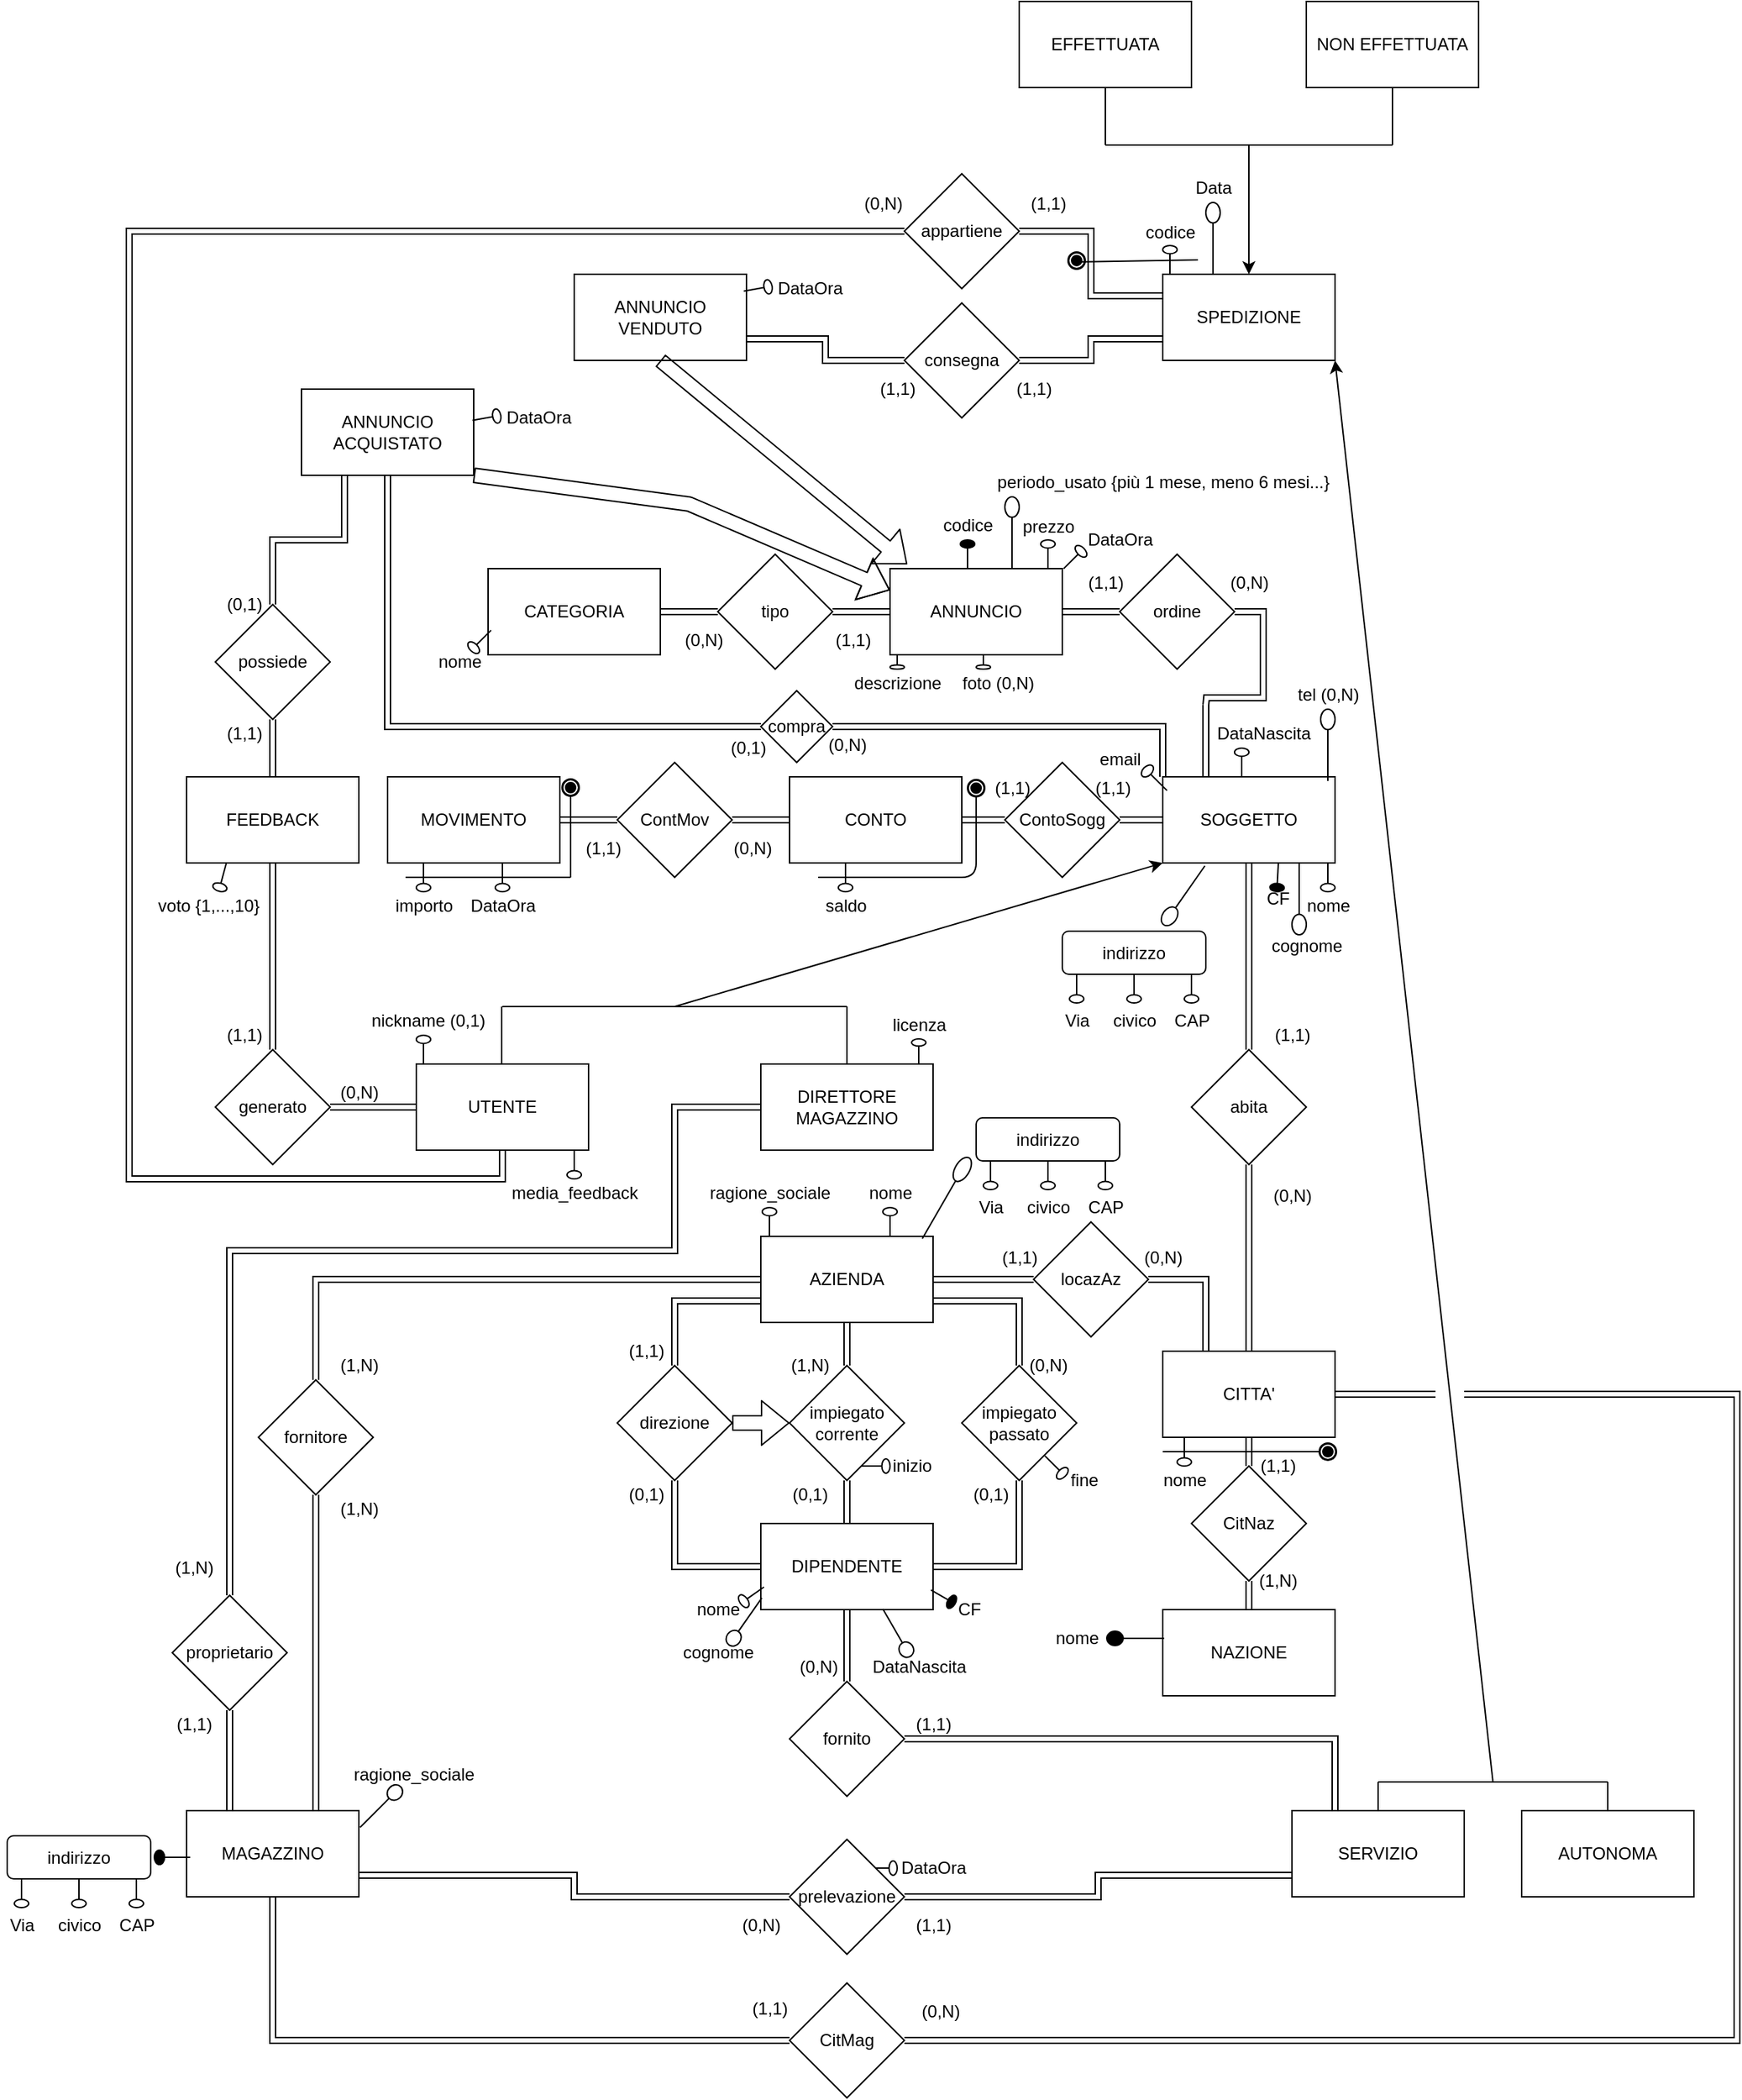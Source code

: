 <mxfile version="13.2.4" type="device"><diagram id="Wv8wHGKmc0EsWhxSoBeo" name="Page-1"><mxGraphModel dx="1973" dy="1736" grid="1" gridSize="10" guides="1" tooltips="1" connect="1" arrows="1" fold="1" page="1" pageScale="1" pageWidth="827" pageHeight="1169" math="0" shadow="0"><root><mxCell id="0"/><mxCell id="1" parent="0"/><mxCell id="1wREKBqJ1wzWJQBuaySk-95" style="edgeStyle=orthogonalEdgeStyle;shape=link;rounded=0;orthogonalLoop=1;jettySize=auto;html=1;exitX=0.5;exitY=1;exitDx=0;exitDy=0;entryX=0.5;entryY=0;entryDx=0;entryDy=0;" parent="1" source="1wREKBqJ1wzWJQBuaySk-1" target="1wREKBqJ1wzWJQBuaySk-94" edge="1"><mxGeometry relative="1" as="geometry"/></mxCell><mxCell id="R1deTI9hhWP0F2ZESLUd-2" style="edgeStyle=orthogonalEdgeStyle;shape=link;rounded=0;orthogonalLoop=1;jettySize=auto;html=1;exitX=0.25;exitY=0;exitDx=0;exitDy=0;" edge="1" parent="1" source="1wREKBqJ1wzWJQBuaySk-1"><mxGeometry relative="1" as="geometry"><mxPoint x="710" y="190" as="targetPoint"/></mxGeometry></mxCell><mxCell id="R1deTI9hhWP0F2ZESLUd-4" style="edgeStyle=orthogonalEdgeStyle;shape=link;rounded=0;orthogonalLoop=1;jettySize=auto;html=1;exitX=0;exitY=0;exitDx=0;exitDy=0;entryX=1;entryY=0.5;entryDx=0;entryDy=0;" edge="1" parent="1" source="1wREKBqJ1wzWJQBuaySk-1" target="R1deTI9hhWP0F2ZESLUd-3"><mxGeometry relative="1" as="geometry"/></mxCell><mxCell id="1wREKBqJ1wzWJQBuaySk-1" value="SOGGETTO" style="rounded=0;whiteSpace=wrap;html=1;" parent="1" vertex="1"><mxGeometry x="680" y="240" width="120" height="60" as="geometry"/></mxCell><mxCell id="1wREKBqJ1wzWJQBuaySk-134" style="edgeStyle=orthogonalEdgeStyle;shape=link;rounded=0;orthogonalLoop=1;jettySize=auto;html=1;exitX=0.5;exitY=1;exitDx=0;exitDy=0;entryX=0;entryY=0.5;entryDx=0;entryDy=0;" parent="1" source="1wREKBqJ1wzWJQBuaySk-2" target="1wREKBqJ1wzWJQBuaySk-127" edge="1"><mxGeometry relative="1" as="geometry"><Array as="points"><mxPoint x="220" y="520"/><mxPoint x="-40" y="520"/><mxPoint x="-40" y="-140"/></Array></mxGeometry></mxCell><mxCell id="1wREKBqJ1wzWJQBuaySk-2" value="UTENTE" style="rounded=0;whiteSpace=wrap;html=1;" parent="1" vertex="1"><mxGeometry x="160" y="440" width="120" height="60" as="geometry"/></mxCell><mxCell id="1wREKBqJ1wzWJQBuaySk-61" style="edgeStyle=orthogonalEdgeStyle;shape=link;rounded=0;orthogonalLoop=1;jettySize=auto;html=1;exitX=0;exitY=0.5;exitDx=0;exitDy=0;" parent="1" source="1wREKBqJ1wzWJQBuaySk-3" target="1wREKBqJ1wzWJQBuaySk-44" edge="1"><mxGeometry relative="1" as="geometry"><Array as="points"><mxPoint x="340" y="470"/><mxPoint x="340" y="570"/><mxPoint x="30" y="570"/></Array></mxGeometry></mxCell><mxCell id="1wREKBqJ1wzWJQBuaySk-3" value="DIRETTORE MAGAZZINO" style="rounded=0;whiteSpace=wrap;html=1;" parent="1" vertex="1"><mxGeometry x="400" y="440" width="120" height="60" as="geometry"/></mxCell><mxCell id="1wREKBqJ1wzWJQBuaySk-4" value="" style="endArrow=classic;html=1;entryX=0;entryY=1;entryDx=0;entryDy=0;" parent="1" target="1wREKBqJ1wzWJQBuaySk-1" edge="1"><mxGeometry width="50" height="50" relative="1" as="geometry"><mxPoint x="340" y="400" as="sourcePoint"/><mxPoint x="520" y="370" as="targetPoint"/></mxGeometry></mxCell><mxCell id="1wREKBqJ1wzWJQBuaySk-5" value="" style="endArrow=none;html=1;" parent="1" edge="1"><mxGeometry width="50" height="50" relative="1" as="geometry"><mxPoint x="220" y="400" as="sourcePoint"/><mxPoint x="460" y="400" as="targetPoint"/></mxGeometry></mxCell><mxCell id="1wREKBqJ1wzWJQBuaySk-6" value="" style="endArrow=none;html=1;exitX=0.5;exitY=0;exitDx=0;exitDy=0;" parent="1" source="1wREKBqJ1wzWJQBuaySk-3" edge="1"><mxGeometry width="50" height="50" relative="1" as="geometry"><mxPoint x="470" y="420" as="sourcePoint"/><mxPoint x="460" y="400" as="targetPoint"/></mxGeometry></mxCell><mxCell id="1wREKBqJ1wzWJQBuaySk-7" value="" style="endArrow=none;html=1;exitX=0.5;exitY=0;exitDx=0;exitDy=0;" parent="1" edge="1"><mxGeometry width="50" height="50" relative="1" as="geometry"><mxPoint x="219.5" y="440" as="sourcePoint"/><mxPoint x="219.5" y="400" as="targetPoint"/></mxGeometry></mxCell><mxCell id="1wREKBqJ1wzWJQBuaySk-68" style="edgeStyle=orthogonalEdgeStyle;shape=link;rounded=0;orthogonalLoop=1;jettySize=auto;html=1;exitX=0;exitY=0.5;exitDx=0;exitDy=0;entryX=1;entryY=0.5;entryDx=0;entryDy=0;" parent="1" source="1wREKBqJ1wzWJQBuaySk-16" target="1wREKBqJ1wzWJQBuaySk-18" edge="1"><mxGeometry relative="1" as="geometry"/></mxCell><mxCell id="1wREKBqJ1wzWJQBuaySk-155" style="edgeStyle=orthogonalEdgeStyle;shape=link;rounded=0;orthogonalLoop=1;jettySize=auto;html=1;exitX=1;exitY=0.5;exitDx=0;exitDy=0;" parent="1" source="1wREKBqJ1wzWJQBuaySk-16" edge="1"><mxGeometry relative="1" as="geometry"><mxPoint x="710" y="190" as="targetPoint"/></mxGeometry></mxCell><mxCell id="1wREKBqJ1wzWJQBuaySk-16" value="ordine" style="rhombus;whiteSpace=wrap;html=1;" parent="1" vertex="1"><mxGeometry x="650" y="85" width="80" height="80" as="geometry"/></mxCell><mxCell id="1wREKBqJ1wzWJQBuaySk-18" value="ANNUNCIO" style="rounded=0;whiteSpace=wrap;html=1;" parent="1" vertex="1"><mxGeometry x="490" y="95" width="120" height="60" as="geometry"/></mxCell><mxCell id="1wREKBqJ1wzWJQBuaySk-40" style="edgeStyle=orthogonalEdgeStyle;shape=link;rounded=0;orthogonalLoop=1;jettySize=auto;html=1;exitX=0.25;exitY=1;exitDx=0;exitDy=0;entryX=0.5;entryY=0;entryDx=0;entryDy=0;" parent="1" source="1wREKBqJ1wzWJQBuaySk-20" target="1wREKBqJ1wzWJQBuaySk-39" edge="1"><mxGeometry relative="1" as="geometry"/></mxCell><mxCell id="1wREKBqJ1wzWJQBuaySk-20" value="ANNUNCIO ACQUISTATO" style="rounded=0;whiteSpace=wrap;html=1;" parent="1" vertex="1"><mxGeometry x="80" y="-30" width="120" height="60" as="geometry"/></mxCell><mxCell id="1wREKBqJ1wzWJQBuaySk-125" style="edgeStyle=orthogonalEdgeStyle;shape=link;rounded=0;orthogonalLoop=1;jettySize=auto;html=1;exitX=1;exitY=0.75;exitDx=0;exitDy=0;entryX=0;entryY=0.5;entryDx=0;entryDy=0;" parent="1" source="1wREKBqJ1wzWJQBuaySk-26" target="1wREKBqJ1wzWJQBuaySk-79" edge="1"><mxGeometry relative="1" as="geometry"/></mxCell><mxCell id="1wREKBqJ1wzWJQBuaySk-26" value="ANNUNCIO VENDUTO" style="rounded=0;whiteSpace=wrap;html=1;" parent="1" vertex="1"><mxGeometry x="270" y="-110" width="120" height="60" as="geometry"/></mxCell><mxCell id="1wREKBqJ1wzWJQBuaySk-27" value="" style="shape=flexArrow;endArrow=classic;html=1;entryX=0.1;entryY=-0.05;entryDx=0;entryDy=0;exitX=0.5;exitY=1;exitDx=0;exitDy=0;entryPerimeter=0;" parent="1" source="1wREKBqJ1wzWJQBuaySk-26" target="1wREKBqJ1wzWJQBuaySk-18" edge="1"><mxGeometry width="50" height="50" relative="1" as="geometry"><mxPoint x="570" y="170" as="sourcePoint"/><mxPoint x="341" y="-10" as="targetPoint"/></mxGeometry></mxCell><mxCell id="1wREKBqJ1wzWJQBuaySk-34" style="edgeStyle=orthogonalEdgeStyle;shape=link;rounded=0;orthogonalLoop=1;jettySize=auto;html=1;exitX=1;exitY=0.5;exitDx=0;exitDy=0;entryX=0;entryY=0.5;entryDx=0;entryDy=0;" parent="1" source="1wREKBqJ1wzWJQBuaySk-31" target="1wREKBqJ1wzWJQBuaySk-2" edge="1"><mxGeometry relative="1" as="geometry"/></mxCell><mxCell id="1wREKBqJ1wzWJQBuaySk-31" value="generato" style="rhombus;whiteSpace=wrap;html=1;" parent="1" vertex="1"><mxGeometry x="20" y="430" width="80" height="80" as="geometry"/></mxCell><mxCell id="1wREKBqJ1wzWJQBuaySk-37" style="edgeStyle=orthogonalEdgeStyle;shape=link;rounded=0;orthogonalLoop=1;jettySize=auto;html=1;exitX=0.5;exitY=1;exitDx=0;exitDy=0;entryX=0.5;entryY=0;entryDx=0;entryDy=0;" parent="1" source="1wREKBqJ1wzWJQBuaySk-36" target="1wREKBqJ1wzWJQBuaySk-31" edge="1"><mxGeometry relative="1" as="geometry"/></mxCell><mxCell id="1wREKBqJ1wzWJQBuaySk-36" value="FEEDBACK" style="rounded=0;whiteSpace=wrap;html=1;" parent="1" vertex="1"><mxGeometry y="240" width="120" height="60" as="geometry"/></mxCell><mxCell id="1wREKBqJ1wzWJQBuaySk-41" style="edgeStyle=orthogonalEdgeStyle;shape=link;rounded=0;orthogonalLoop=1;jettySize=auto;html=1;exitX=0.5;exitY=1;exitDx=0;exitDy=0;entryX=0.5;entryY=0;entryDx=0;entryDy=0;" parent="1" source="1wREKBqJ1wzWJQBuaySk-39" target="1wREKBqJ1wzWJQBuaySk-36" edge="1"><mxGeometry relative="1" as="geometry"/></mxCell><mxCell id="1wREKBqJ1wzWJQBuaySk-39" value="possiede" style="rhombus;whiteSpace=wrap;html=1;" parent="1" vertex="1"><mxGeometry x="20" y="120" width="80" height="80" as="geometry"/></mxCell><mxCell id="1wREKBqJ1wzWJQBuaySk-64" style="edgeStyle=orthogonalEdgeStyle;shape=link;rounded=0;orthogonalLoop=1;jettySize=auto;html=1;exitX=0.5;exitY=1;exitDx=0;exitDy=0;entryX=0.25;entryY=0;entryDx=0;entryDy=0;" parent="1" source="1wREKBqJ1wzWJQBuaySk-44" target="1wREKBqJ1wzWJQBuaySk-58" edge="1"><mxGeometry relative="1" as="geometry"/></mxCell><mxCell id="1wREKBqJ1wzWJQBuaySk-44" value="proprietario" style="rhombus;whiteSpace=wrap;html=1;" parent="1" vertex="1"><mxGeometry x="-10" y="810" width="80" height="80" as="geometry"/></mxCell><mxCell id="1wREKBqJ1wzWJQBuaySk-100" style="edgeStyle=orthogonalEdgeStyle;shape=link;rounded=0;orthogonalLoop=1;jettySize=auto;html=1;exitX=1;exitY=0.5;exitDx=0;exitDy=0;entryX=0;entryY=0.5;entryDx=0;entryDy=0;" parent="1" source="1wREKBqJ1wzWJQBuaySk-45" target="1wREKBqJ1wzWJQBuaySk-98" edge="1"><mxGeometry relative="1" as="geometry"/></mxCell><mxCell id="1wREKBqJ1wzWJQBuaySk-45" value="AZIENDA" style="rounded=0;whiteSpace=wrap;html=1;" parent="1" vertex="1"><mxGeometry x="400" y="560" width="120" height="60" as="geometry"/></mxCell><mxCell id="1wREKBqJ1wzWJQBuaySk-145" style="edgeStyle=orthogonalEdgeStyle;shape=link;rounded=0;orthogonalLoop=1;jettySize=auto;html=1;exitX=0.5;exitY=1;exitDx=0;exitDy=0;entryX=0.5;entryY=0;entryDx=0;entryDy=0;" parent="1" source="1wREKBqJ1wzWJQBuaySk-46" target="1wREKBqJ1wzWJQBuaySk-144" edge="1"><mxGeometry relative="1" as="geometry"/></mxCell><mxCell id="1wREKBqJ1wzWJQBuaySk-46" value="DIPENDENTE" style="rounded=0;whiteSpace=wrap;html=1;" parent="1" vertex="1"><mxGeometry x="400" y="760" width="120" height="60" as="geometry"/></mxCell><mxCell id="1wREKBqJ1wzWJQBuaySk-54" style="edgeStyle=orthogonalEdgeStyle;shape=link;rounded=0;orthogonalLoop=1;jettySize=auto;html=1;exitX=0.5;exitY=1;exitDx=0;exitDy=0;entryX=0;entryY=0.5;entryDx=0;entryDy=0;" parent="1" source="1wREKBqJ1wzWJQBuaySk-47" target="1wREKBqJ1wzWJQBuaySk-46" edge="1"><mxGeometry relative="1" as="geometry"/></mxCell><mxCell id="1wREKBqJ1wzWJQBuaySk-57" style="edgeStyle=orthogonalEdgeStyle;shape=link;rounded=0;orthogonalLoop=1;jettySize=auto;html=1;exitX=0.5;exitY=0;exitDx=0;exitDy=0;entryX=0;entryY=0.75;entryDx=0;entryDy=0;" parent="1" source="1wREKBqJ1wzWJQBuaySk-47" target="1wREKBqJ1wzWJQBuaySk-45" edge="1"><mxGeometry relative="1" as="geometry"/></mxCell><mxCell id="1wREKBqJ1wzWJQBuaySk-47" value="direzione" style="rhombus;whiteSpace=wrap;html=1;" parent="1" vertex="1"><mxGeometry x="300" y="650" width="80" height="80" as="geometry"/></mxCell><mxCell id="1wREKBqJ1wzWJQBuaySk-56" style="edgeStyle=orthogonalEdgeStyle;shape=link;rounded=0;orthogonalLoop=1;jettySize=auto;html=1;exitX=0.5;exitY=1;exitDx=0;exitDy=0;entryX=1;entryY=0.5;entryDx=0;entryDy=0;" parent="1" source="1wREKBqJ1wzWJQBuaySk-48" target="1wREKBqJ1wzWJQBuaySk-46" edge="1"><mxGeometry relative="1" as="geometry"/></mxCell><mxCell id="1wREKBqJ1wzWJQBuaySk-97" style="edgeStyle=orthogonalEdgeStyle;shape=link;rounded=0;orthogonalLoop=1;jettySize=auto;html=1;exitX=0.5;exitY=0;exitDx=0;exitDy=0;entryX=1;entryY=0.75;entryDx=0;entryDy=0;" parent="1" source="1wREKBqJ1wzWJQBuaySk-48" target="1wREKBqJ1wzWJQBuaySk-45" edge="1"><mxGeometry relative="1" as="geometry"/></mxCell><mxCell id="1wREKBqJ1wzWJQBuaySk-48" value="impiegato passato" style="rhombus;whiteSpace=wrap;html=1;" parent="1" vertex="1"><mxGeometry x="540" y="650" width="80" height="80" as="geometry"/></mxCell><mxCell id="1wREKBqJ1wzWJQBuaySk-50" style="edgeStyle=orthogonalEdgeStyle;shape=link;rounded=0;orthogonalLoop=1;jettySize=auto;html=1;exitX=0.5;exitY=0;exitDx=0;exitDy=0;entryX=0.5;entryY=1;entryDx=0;entryDy=0;" parent="1" source="1wREKBqJ1wzWJQBuaySk-49" target="1wREKBqJ1wzWJQBuaySk-45" edge="1"><mxGeometry relative="1" as="geometry"/></mxCell><mxCell id="1wREKBqJ1wzWJQBuaySk-51" style="edgeStyle=orthogonalEdgeStyle;shape=link;rounded=0;orthogonalLoop=1;jettySize=auto;html=1;exitX=0.5;exitY=1;exitDx=0;exitDy=0;entryX=0.5;entryY=0;entryDx=0;entryDy=0;" parent="1" source="1wREKBqJ1wzWJQBuaySk-49" target="1wREKBqJ1wzWJQBuaySk-46" edge="1"><mxGeometry relative="1" as="geometry"/></mxCell><mxCell id="1wREKBqJ1wzWJQBuaySk-49" value="impiegato corrente" style="rhombus;whiteSpace=wrap;html=1;" parent="1" vertex="1"><mxGeometry x="420" y="650" width="80" height="80" as="geometry"/></mxCell><mxCell id="1wREKBqJ1wzWJQBuaySk-52" value="" style="shape=flexArrow;endArrow=classic;html=1;entryX=0;entryY=0.5;entryDx=0;entryDy=0;exitX=1;exitY=0.5;exitDx=0;exitDy=0;" parent="1" source="1wREKBqJ1wzWJQBuaySk-47" target="1wREKBqJ1wzWJQBuaySk-49" edge="1"><mxGeometry width="50" height="50" relative="1" as="geometry"><mxPoint x="570" y="730" as="sourcePoint"/><mxPoint x="620" y="680" as="targetPoint"/></mxGeometry></mxCell><mxCell id="1wREKBqJ1wzWJQBuaySk-140" style="edgeStyle=orthogonalEdgeStyle;shape=link;rounded=0;orthogonalLoop=1;jettySize=auto;html=1;exitX=1;exitY=0.75;exitDx=0;exitDy=0;" parent="1" source="1wREKBqJ1wzWJQBuaySk-58" target="1wREKBqJ1wzWJQBuaySk-115" edge="1"><mxGeometry relative="1" as="geometry"/></mxCell><mxCell id="1wREKBqJ1wzWJQBuaySk-142" style="edgeStyle=orthogonalEdgeStyle;shape=link;rounded=0;orthogonalLoop=1;jettySize=auto;html=1;exitX=0.5;exitY=1;exitDx=0;exitDy=0;entryX=0;entryY=0.5;entryDx=0;entryDy=0;" parent="1" source="1wREKBqJ1wzWJQBuaySk-58" target="1wREKBqJ1wzWJQBuaySk-102" edge="1"><mxGeometry relative="1" as="geometry"/></mxCell><mxCell id="1wREKBqJ1wzWJQBuaySk-58" value="MAGAZZINO" style="rounded=0;whiteSpace=wrap;html=1;" parent="1" vertex="1"><mxGeometry y="960" width="120" height="60" as="geometry"/></mxCell><mxCell id="1wREKBqJ1wzWJQBuaySk-72" style="edgeStyle=orthogonalEdgeStyle;shape=link;rounded=0;orthogonalLoop=1;jettySize=auto;html=1;exitX=1;exitY=0.5;exitDx=0;exitDy=0;entryX=0;entryY=0.5;entryDx=0;entryDy=0;" parent="1" source="1wREKBqJ1wzWJQBuaySk-69" target="1wREKBqJ1wzWJQBuaySk-18" edge="1"><mxGeometry relative="1" as="geometry"/></mxCell><mxCell id="1wREKBqJ1wzWJQBuaySk-69" value="tipo" style="rhombus;whiteSpace=wrap;html=1;" parent="1" vertex="1"><mxGeometry x="370" y="85" width="80" height="80" as="geometry"/></mxCell><mxCell id="1wREKBqJ1wzWJQBuaySk-71" style="edgeStyle=orthogonalEdgeStyle;shape=link;rounded=0;orthogonalLoop=1;jettySize=auto;html=1;exitX=1;exitY=0.5;exitDx=0;exitDy=0;" parent="1" source="1wREKBqJ1wzWJQBuaySk-70" target="1wREKBqJ1wzWJQBuaySk-69" edge="1"><mxGeometry relative="1" as="geometry"/></mxCell><mxCell id="1wREKBqJ1wzWJQBuaySk-70" value="CATEGORIA" style="rounded=0;whiteSpace=wrap;html=1;" parent="1" vertex="1"><mxGeometry x="210" y="95" width="120" height="60" as="geometry"/></mxCell><mxCell id="1wREKBqJ1wzWJQBuaySk-73" value="CONTO" style="rounded=0;whiteSpace=wrap;html=1;" parent="1" vertex="1"><mxGeometry x="420" y="240" width="120" height="60" as="geometry"/></mxCell><mxCell id="1wREKBqJ1wzWJQBuaySk-74" value="MOVIMENTO" style="rounded=0;whiteSpace=wrap;html=1;" parent="1" vertex="1"><mxGeometry x="140" y="240" width="120" height="60" as="geometry"/></mxCell><mxCell id="1wREKBqJ1wzWJQBuaySk-76" style="edgeStyle=orthogonalEdgeStyle;shape=link;rounded=0;orthogonalLoop=1;jettySize=auto;html=1;exitX=1;exitY=0.5;exitDx=0;exitDy=0;entryX=0;entryY=0.5;entryDx=0;entryDy=0;" parent="1" source="1wREKBqJ1wzWJQBuaySk-75" target="1wREKBqJ1wzWJQBuaySk-73" edge="1"><mxGeometry relative="1" as="geometry"/></mxCell><mxCell id="1wREKBqJ1wzWJQBuaySk-77" style="edgeStyle=orthogonalEdgeStyle;shape=link;rounded=0;orthogonalLoop=1;jettySize=auto;html=1;exitX=0;exitY=0.5;exitDx=0;exitDy=0;entryX=1;entryY=0.5;entryDx=0;entryDy=0;" parent="1" source="1wREKBqJ1wzWJQBuaySk-75" target="1wREKBqJ1wzWJQBuaySk-74" edge="1"><mxGeometry relative="1" as="geometry"/></mxCell><mxCell id="1wREKBqJ1wzWJQBuaySk-75" value="ContMov" style="rhombus;whiteSpace=wrap;html=1;" parent="1" vertex="1"><mxGeometry x="300" y="230" width="80" height="80" as="geometry"/></mxCell><mxCell id="1wREKBqJ1wzWJQBuaySk-79" value="consegna" style="rhombus;whiteSpace=wrap;html=1;" parent="1" vertex="1"><mxGeometry x="500" y="-90" width="80" height="80" as="geometry"/></mxCell><mxCell id="1wREKBqJ1wzWJQBuaySk-126" style="edgeStyle=orthogonalEdgeStyle;shape=link;rounded=0;orthogonalLoop=1;jettySize=auto;html=1;exitX=0;exitY=0.75;exitDx=0;exitDy=0;entryX=1;entryY=0.5;entryDx=0;entryDy=0;" parent="1" source="1wREKBqJ1wzWJQBuaySk-80" target="1wREKBqJ1wzWJQBuaySk-79" edge="1"><mxGeometry relative="1" as="geometry"/></mxCell><mxCell id="1wREKBqJ1wzWJQBuaySk-80" value="SPEDIZIONE" style="rounded=0;whiteSpace=wrap;html=1;" parent="1" vertex="1"><mxGeometry x="680" y="-110" width="120" height="60" as="geometry"/></mxCell><mxCell id="1wREKBqJ1wzWJQBuaySk-86" value="" style="endArrow=classic;html=1;entryX=0.5;entryY=0;entryDx=0;entryDy=0;" parent="1" target="1wREKBqJ1wzWJQBuaySk-80" edge="1"><mxGeometry width="50" height="50" relative="1" as="geometry"><mxPoint x="740" y="-200" as="sourcePoint"/><mxPoint x="920" y="410" as="targetPoint"/></mxGeometry></mxCell><mxCell id="1wREKBqJ1wzWJQBuaySk-87" value="" style="endArrow=none;html=1;" parent="1" edge="1"><mxGeometry width="50" height="50" relative="1" as="geometry"><mxPoint x="640" y="-200" as="sourcePoint"/><mxPoint x="840" y="-200" as="targetPoint"/></mxGeometry></mxCell><mxCell id="1wREKBqJ1wzWJQBuaySk-88" value="" style="endArrow=none;html=1;" parent="1" edge="1"><mxGeometry width="50" height="50" relative="1" as="geometry"><mxPoint x="640" y="-200" as="sourcePoint"/><mxPoint x="640" y="-240" as="targetPoint"/></mxGeometry></mxCell><mxCell id="1wREKBqJ1wzWJQBuaySk-89" value="" style="endArrow=none;html=1;" parent="1" edge="1"><mxGeometry width="50" height="50" relative="1" as="geometry"><mxPoint x="840" y="-200" as="sourcePoint"/><mxPoint x="840" y="-240" as="targetPoint"/></mxGeometry></mxCell><mxCell id="1wREKBqJ1wzWJQBuaySk-90" value="EFFETTUATA" style="rounded=0;whiteSpace=wrap;html=1;" parent="1" vertex="1"><mxGeometry x="580" y="-300" width="120" height="60" as="geometry"/></mxCell><mxCell id="1wREKBqJ1wzWJQBuaySk-91" value="NON EFFETTUATA" style="rounded=0;whiteSpace=wrap;html=1;" parent="1" vertex="1"><mxGeometry x="780" y="-300" width="120" height="60" as="geometry"/></mxCell><mxCell id="1wREKBqJ1wzWJQBuaySk-153" style="edgeStyle=orthogonalEdgeStyle;shape=link;rounded=0;orthogonalLoop=1;jettySize=auto;html=1;exitX=1;exitY=0.5;exitDx=0;exitDy=0;" parent="1" source="1wREKBqJ1wzWJQBuaySk-93" edge="1"><mxGeometry relative="1" as="geometry"><mxPoint x="870" y="670" as="targetPoint"/></mxGeometry></mxCell><mxCell id="1wREKBqJ1wzWJQBuaySk-93" value="CITTA'" style="rounded=0;whiteSpace=wrap;html=1;" parent="1" vertex="1"><mxGeometry x="680" y="640" width="120" height="60" as="geometry"/></mxCell><mxCell id="1wREKBqJ1wzWJQBuaySk-96" style="edgeStyle=orthogonalEdgeStyle;shape=link;rounded=0;orthogonalLoop=1;jettySize=auto;html=1;exitX=0.5;exitY=1;exitDx=0;exitDy=0;entryX=0.5;entryY=0;entryDx=0;entryDy=0;" parent="1" source="1wREKBqJ1wzWJQBuaySk-94" target="1wREKBqJ1wzWJQBuaySk-93" edge="1"><mxGeometry relative="1" as="geometry"/></mxCell><mxCell id="1wREKBqJ1wzWJQBuaySk-94" value="abita" style="rhombus;whiteSpace=wrap;html=1;" parent="1" vertex="1"><mxGeometry x="700" y="430" width="80" height="80" as="geometry"/></mxCell><mxCell id="1wREKBqJ1wzWJQBuaySk-101" style="edgeStyle=orthogonalEdgeStyle;shape=link;rounded=0;orthogonalLoop=1;jettySize=auto;html=1;exitX=1;exitY=0.5;exitDx=0;exitDy=0;entryX=0.25;entryY=0;entryDx=0;entryDy=0;" parent="1" source="1wREKBqJ1wzWJQBuaySk-98" target="1wREKBqJ1wzWJQBuaySk-93" edge="1"><mxGeometry relative="1" as="geometry"/></mxCell><mxCell id="1wREKBqJ1wzWJQBuaySk-98" value="locazAz" style="rhombus;whiteSpace=wrap;html=1;" parent="1" vertex="1"><mxGeometry x="590" y="550" width="80" height="80" as="geometry"/></mxCell><mxCell id="1wREKBqJ1wzWJQBuaySk-143" style="edgeStyle=orthogonalEdgeStyle;shape=link;rounded=0;orthogonalLoop=1;jettySize=auto;html=1;exitX=1;exitY=0.5;exitDx=0;exitDy=0;" parent="1" source="1wREKBqJ1wzWJQBuaySk-102" edge="1"><mxGeometry relative="1" as="geometry"><mxPoint x="890" y="670" as="targetPoint"/><Array as="points"><mxPoint x="1080" y="1120"/><mxPoint x="1080" y="670"/></Array></mxGeometry></mxCell><mxCell id="1wREKBqJ1wzWJQBuaySk-102" value="CitMag" style="rhombus;whiteSpace=wrap;html=1;" parent="1" vertex="1"><mxGeometry x="420" y="1080" width="80" height="80" as="geometry"/></mxCell><mxCell id="1wREKBqJ1wzWJQBuaySk-107" style="edgeStyle=orthogonalEdgeStyle;shape=link;rounded=0;orthogonalLoop=1;jettySize=auto;html=1;exitX=0.5;exitY=0;exitDx=0;exitDy=0;entryX=0.5;entryY=1;entryDx=0;entryDy=0;" parent="1" source="1wREKBqJ1wzWJQBuaySk-105" target="1wREKBqJ1wzWJQBuaySk-93" edge="1"><mxGeometry relative="1" as="geometry"/></mxCell><mxCell id="1wREKBqJ1wzWJQBuaySk-108" style="edgeStyle=orthogonalEdgeStyle;shape=link;rounded=0;orthogonalLoop=1;jettySize=auto;html=1;exitX=0.5;exitY=1;exitDx=0;exitDy=0;entryX=0.5;entryY=0;entryDx=0;entryDy=0;" parent="1" source="1wREKBqJ1wzWJQBuaySk-105" target="1wREKBqJ1wzWJQBuaySk-106" edge="1"><mxGeometry relative="1" as="geometry"/></mxCell><mxCell id="1wREKBqJ1wzWJQBuaySk-105" value="CitNaz" style="rhombus;whiteSpace=wrap;html=1;" parent="1" vertex="1"><mxGeometry x="700" y="720" width="80" height="80" as="geometry"/></mxCell><mxCell id="1wREKBqJ1wzWJQBuaySk-106" value="NAZIONE" style="rounded=0;whiteSpace=wrap;html=1;" parent="1" vertex="1"><mxGeometry x="680" y="820" width="120" height="60" as="geometry"/></mxCell><mxCell id="1wREKBqJ1wzWJQBuaySk-109" value="" style="endArrow=classic;html=1;entryX=1;entryY=1;entryDx=0;entryDy=0;" parent="1" target="1wREKBqJ1wzWJQBuaySk-80" edge="1"><mxGeometry width="50" height="50" relative="1" as="geometry"><mxPoint x="910" y="940" as="sourcePoint"/><mxPoint x="920" y="430" as="targetPoint"/></mxGeometry></mxCell><mxCell id="1wREKBqJ1wzWJQBuaySk-110" value="" style="endArrow=none;html=1;" parent="1" edge="1"><mxGeometry width="50" height="50" relative="1" as="geometry"><mxPoint x="830" y="940" as="sourcePoint"/><mxPoint x="990" y="940" as="targetPoint"/></mxGeometry></mxCell><mxCell id="1wREKBqJ1wzWJQBuaySk-111" value="" style="endArrow=none;html=1;" parent="1" edge="1"><mxGeometry width="50" height="50" relative="1" as="geometry"><mxPoint x="830" y="940" as="sourcePoint"/><mxPoint x="830" y="960" as="targetPoint"/></mxGeometry></mxCell><mxCell id="1wREKBqJ1wzWJQBuaySk-112" value="" style="endArrow=none;html=1;" parent="1" edge="1"><mxGeometry width="50" height="50" relative="1" as="geometry"><mxPoint x="990" y="940" as="sourcePoint"/><mxPoint x="990" y="960" as="targetPoint"/></mxGeometry></mxCell><mxCell id="1wREKBqJ1wzWJQBuaySk-113" value="SERVIZIO" style="rounded=0;whiteSpace=wrap;html=1;" parent="1" vertex="1"><mxGeometry x="770" y="960" width="120" height="60" as="geometry"/></mxCell><mxCell id="1wREKBqJ1wzWJQBuaySk-114" value="AUTONOMA" style="rounded=0;whiteSpace=wrap;html=1;" parent="1" vertex="1"><mxGeometry x="930" y="960" width="120" height="60" as="geometry"/></mxCell><mxCell id="1wREKBqJ1wzWJQBuaySk-116" value="" style="shape=mxgraph.pid.fittings.open_disc;html=1;pointerEvents=1;align=center;verticalLabelPosition=bottom;verticalAlign=top;dashed=0;rotation=90;" parent="1" vertex="1"><mxGeometry x="480" y="990" width="10" height="20" as="geometry"/></mxCell><mxCell id="1wREKBqJ1wzWJQBuaySk-117" value="DataOra" style="text;html=1;align=center;verticalAlign=middle;resizable=0;points=[];autosize=1;" parent="1" vertex="1"><mxGeometry x="490" y="990" width="60" height="20" as="geometry"/></mxCell><mxCell id="1wREKBqJ1wzWJQBuaySk-122" style="edgeStyle=orthogonalEdgeStyle;shape=link;rounded=0;orthogonalLoop=1;jettySize=auto;html=1;exitX=0.5;exitY=1;exitDx=0;exitDy=0;entryX=0.75;entryY=0;entryDx=0;entryDy=0;" parent="1" source="1wREKBqJ1wzWJQBuaySk-120" target="1wREKBqJ1wzWJQBuaySk-58" edge="1"><mxGeometry relative="1" as="geometry"/></mxCell><mxCell id="1wREKBqJ1wzWJQBuaySk-123" style="edgeStyle=orthogonalEdgeStyle;shape=link;rounded=0;orthogonalLoop=1;jettySize=auto;html=1;exitX=0.5;exitY=0;exitDx=0;exitDy=0;entryX=0;entryY=0.5;entryDx=0;entryDy=0;" parent="1" source="1wREKBqJ1wzWJQBuaySk-120" target="1wREKBqJ1wzWJQBuaySk-45" edge="1"><mxGeometry relative="1" as="geometry"/></mxCell><mxCell id="1wREKBqJ1wzWJQBuaySk-120" value="fornitore" style="rhombus;whiteSpace=wrap;html=1;" parent="1" vertex="1"><mxGeometry x="50" y="660" width="80" height="80" as="geometry"/></mxCell><mxCell id="1wREKBqJ1wzWJQBuaySk-135" style="edgeStyle=orthogonalEdgeStyle;shape=link;rounded=0;orthogonalLoop=1;jettySize=auto;html=1;exitX=1;exitY=0.5;exitDx=0;exitDy=0;entryX=0;entryY=0.25;entryDx=0;entryDy=0;" parent="1" source="1wREKBqJ1wzWJQBuaySk-127" target="1wREKBqJ1wzWJQBuaySk-80" edge="1"><mxGeometry relative="1" as="geometry"/></mxCell><mxCell id="1wREKBqJ1wzWJQBuaySk-127" value="appartiene" style="rhombus;whiteSpace=wrap;html=1;" parent="1" vertex="1"><mxGeometry x="500" y="-180" width="80" height="80" as="geometry"/></mxCell><mxCell id="1wREKBqJ1wzWJQBuaySk-141" style="edgeStyle=orthogonalEdgeStyle;shape=link;rounded=0;orthogonalLoop=1;jettySize=auto;html=1;exitX=1;exitY=0.5;exitDx=0;exitDy=0;entryX=0;entryY=0.75;entryDx=0;entryDy=0;" parent="1" source="1wREKBqJ1wzWJQBuaySk-115" target="1wREKBqJ1wzWJQBuaySk-113" edge="1"><mxGeometry relative="1" as="geometry"/></mxCell><mxCell id="1wREKBqJ1wzWJQBuaySk-115" value="prelevazione" style="rhombus;whiteSpace=wrap;html=1;" parent="1" vertex="1"><mxGeometry x="420" y="980" width="80" height="80" as="geometry"/></mxCell><mxCell id="1wREKBqJ1wzWJQBuaySk-148" style="edgeStyle=orthogonalEdgeStyle;shape=link;rounded=0;orthogonalLoop=1;jettySize=auto;html=1;exitX=1;exitY=0.5;exitDx=0;exitDy=0;entryX=0.25;entryY=0;entryDx=0;entryDy=0;" parent="1" source="1wREKBqJ1wzWJQBuaySk-144" target="1wREKBqJ1wzWJQBuaySk-113" edge="1"><mxGeometry relative="1" as="geometry"/></mxCell><mxCell id="1wREKBqJ1wzWJQBuaySk-144" value="fornito" style="rhombus;whiteSpace=wrap;html=1;" parent="1" vertex="1"><mxGeometry x="420" y="870" width="80" height="80" as="geometry"/></mxCell><mxCell id="1wREKBqJ1wzWJQBuaySk-156" style="edgeStyle=orthogonalEdgeStyle;shape=link;rounded=0;orthogonalLoop=1;jettySize=auto;html=1;exitX=1;exitY=0.5;exitDx=0;exitDy=0;entryX=0;entryY=0.5;entryDx=0;entryDy=0;" parent="1" source="1wREKBqJ1wzWJQBuaySk-154" target="1wREKBqJ1wzWJQBuaySk-1" edge="1"><mxGeometry relative="1" as="geometry"/></mxCell><mxCell id="1wREKBqJ1wzWJQBuaySk-157" style="edgeStyle=orthogonalEdgeStyle;shape=link;rounded=0;orthogonalLoop=1;jettySize=auto;html=1;exitX=0;exitY=0.5;exitDx=0;exitDy=0;entryX=1;entryY=0.5;entryDx=0;entryDy=0;" parent="1" source="1wREKBqJ1wzWJQBuaySk-154" target="1wREKBqJ1wzWJQBuaySk-73" edge="1"><mxGeometry relative="1" as="geometry"/></mxCell><mxCell id="1wREKBqJ1wzWJQBuaySk-154" value="ContoSogg" style="rhombus;whiteSpace=wrap;html=1;color=green;" parent="1" vertex="1"><mxGeometry x="570" y="230" width="80" height="80" as="geometry"/></mxCell><mxCell id="JY2MZQl1YCf0excggRzp-2" value="" style="shape=mxgraph.pid.fittings.open_disc;html=1;pointerEvents=1;align=center;verticalLabelPosition=bottom;verticalAlign=top;dashed=0;rotation=90;" parent="1" vertex="1"><mxGeometry x="475" y="710" width="10" height="20" as="geometry"/></mxCell><mxCell id="JY2MZQl1YCf0excggRzp-4" value="" style="shape=mxgraph.pid.fittings.open_disc;html=1;pointerEvents=1;align=center;verticalLabelPosition=bottom;verticalAlign=top;dashed=0;rotation=-225;" parent="1" vertex="1"><mxGeometry x="600" y="710" width="10" height="20" as="geometry"/></mxCell><mxCell id="JY2MZQl1YCf0excggRzp-5" value="inizio" style="text;html=1;align=center;verticalAlign=middle;resizable=0;points=[];autosize=1;" parent="1" vertex="1"><mxGeometry x="485" y="710" width="40" height="20" as="geometry"/></mxCell><mxCell id="JY2MZQl1YCf0excggRzp-6" value="fine" style="text;html=1;align=center;verticalAlign=middle;resizable=0;points=[];autosize=1;" parent="1" vertex="1"><mxGeometry x="610" y="720" width="30" height="20" as="geometry"/></mxCell><mxCell id="JY2MZQl1YCf0excggRzp-7" value="(1,1)" style="text;html=1;align=center;verticalAlign=middle;resizable=0;points=[];autosize=1;" parent="1" vertex="1"><mxGeometry x="570" y="-40" width="40" height="20" as="geometry"/></mxCell><mxCell id="JY2MZQl1YCf0excggRzp-8" value="(1,1)" style="text;html=1;align=center;verticalAlign=middle;resizable=0;points=[];autosize=1;" parent="1" vertex="1"><mxGeometry x="475" y="-40" width="40" height="20" as="geometry"/></mxCell><mxCell id="JY2MZQl1YCf0excggRzp-9" value="(1,1)" style="text;html=1;align=center;verticalAlign=middle;resizable=0;points=[];autosize=1;" parent="1" vertex="1"><mxGeometry x="580" y="-169" width="40" height="20" as="geometry"/></mxCell><mxCell id="JY2MZQl1YCf0excggRzp-10" value="(0,N)" style="text;html=1;align=center;verticalAlign=middle;resizable=0;points=[];autosize=1;" parent="1" vertex="1"><mxGeometry x="465" y="-169" width="40" height="20" as="geometry"/></mxCell><mxCell id="JY2MZQl1YCf0excggRzp-11" value="(0,N)" style="text;html=1;align=center;verticalAlign=middle;resizable=0;points=[];autosize=1;" parent="1" vertex="1"><mxGeometry x="340" y="135" width="40" height="20" as="geometry"/></mxCell><mxCell id="JY2MZQl1YCf0excggRzp-12" value="(1,1)" style="text;html=1;align=center;verticalAlign=middle;resizable=0;points=[];autosize=1;" parent="1" vertex="1"><mxGeometry x="444" y="135" width="40" height="20" as="geometry"/></mxCell><mxCell id="JY2MZQl1YCf0excggRzp-13" value="(0,N)" style="text;html=1;align=center;verticalAlign=middle;resizable=0;points=[];autosize=1;" parent="1" vertex="1"><mxGeometry x="720" y="95" width="40" height="20" as="geometry"/></mxCell><mxCell id="JY2MZQl1YCf0excggRzp-14" value="(1,1)" style="text;html=1;align=center;verticalAlign=middle;resizable=0;points=[];autosize=1;" parent="1" vertex="1"><mxGeometry x="620" y="95" width="40" height="20" as="geometry"/></mxCell><mxCell id="JY2MZQl1YCf0excggRzp-17" value="(1,1)" style="text;html=1;align=center;verticalAlign=middle;resizable=0;points=[];autosize=1;" parent="1" vertex="1"><mxGeometry x="625" y="237.5" width="40" height="20" as="geometry"/></mxCell><mxCell id="JY2MZQl1YCf0excggRzp-19" value="(1,1)" style="text;html=1;align=center;verticalAlign=middle;resizable=0;points=[];autosize=1;" parent="1" vertex="1"><mxGeometry x="555" y="237.5" width="40" height="20" as="geometry"/></mxCell><mxCell id="JY2MZQl1YCf0excggRzp-20" value="(0,N)" style="text;html=1;align=center;verticalAlign=middle;resizable=0;points=[];autosize=1;" parent="1" vertex="1"><mxGeometry x="374" y="280" width="40" height="20" as="geometry"/></mxCell><mxCell id="JY2MZQl1YCf0excggRzp-21" value="(1,1)" style="text;html=1;align=center;verticalAlign=middle;resizable=0;points=[];autosize=1;" parent="1" vertex="1"><mxGeometry x="270" y="280" width="40" height="20" as="geometry"/></mxCell><mxCell id="JY2MZQl1YCf0excggRzp-22" value="(0,1)" style="text;html=1;align=center;verticalAlign=middle;resizable=0;points=[];autosize=1;" parent="1" vertex="1"><mxGeometry x="20" y="110" width="40" height="20" as="geometry"/></mxCell><mxCell id="JY2MZQl1YCf0excggRzp-24" value="(1,1)" style="text;html=1;align=center;verticalAlign=middle;resizable=0;points=[];autosize=1;" parent="1" vertex="1"><mxGeometry x="20" y="200" width="40" height="20" as="geometry"/></mxCell><mxCell id="JY2MZQl1YCf0excggRzp-25" value="(0,N)" style="text;html=1;align=center;verticalAlign=middle;resizable=0;points=[];autosize=1;" parent="1" vertex="1"><mxGeometry x="100" y="450" width="40" height="20" as="geometry"/></mxCell><mxCell id="JY2MZQl1YCf0excggRzp-26" value="(1,1)" style="text;html=1;align=center;verticalAlign=middle;resizable=0;points=[];autosize=1;" parent="1" vertex="1"><mxGeometry x="20" y="410" width="40" height="20" as="geometry"/></mxCell><mxCell id="JY2MZQl1YCf0excggRzp-27" value="(1,1)" style="text;html=1;align=center;verticalAlign=middle;resizable=0;points=[];autosize=1;" parent="1" vertex="1"><mxGeometry x="750" y="410" width="40" height="20" as="geometry"/></mxCell><mxCell id="JY2MZQl1YCf0excggRzp-28" value="(0,N)" style="text;html=1;align=center;verticalAlign=middle;resizable=0;points=[];autosize=1;" parent="1" vertex="1"><mxGeometry x="750" y="522" width="40" height="20" as="geometry"/></mxCell><mxCell id="JY2MZQl1YCf0excggRzp-30" value="(1,1)" style="text;html=1;align=center;verticalAlign=middle;resizable=0;points=[];autosize=1;" parent="1" vertex="1"><mxGeometry x="740" y="710" width="40" height="20" as="geometry"/></mxCell><mxCell id="JY2MZQl1YCf0excggRzp-31" value="(1,N)" style="text;html=1;align=center;verticalAlign=middle;resizable=0;points=[];autosize=1;" parent="1" vertex="1"><mxGeometry x="740" y="790" width="40" height="20" as="geometry"/></mxCell><mxCell id="JY2MZQl1YCf0excggRzp-33" value="(1,1)" style="text;html=1;align=center;verticalAlign=middle;resizable=0;points=[];autosize=1;" parent="1" vertex="1"><mxGeometry x="560" y="565" width="40" height="20" as="geometry"/></mxCell><mxCell id="JY2MZQl1YCf0excggRzp-34" value="(0,N)" style="text;html=1;align=center;verticalAlign=middle;resizable=0;points=[];autosize=1;" parent="1" vertex="1"><mxGeometry x="660" y="565" width="40" height="20" as="geometry"/></mxCell><mxCell id="JY2MZQl1YCf0excggRzp-37" value="(0,N)" style="text;html=1;align=center;verticalAlign=middle;resizable=0;points=[];autosize=1;" parent="1" vertex="1"><mxGeometry x="580" y="640" width="40" height="20" as="geometry"/></mxCell><mxCell id="JY2MZQl1YCf0excggRzp-41" value="(0,1)" style="text;html=1;align=center;verticalAlign=middle;resizable=0;points=[];autosize=1;" parent="1" vertex="1"><mxGeometry x="540" y="730" width="40" height="20" as="geometry"/></mxCell><mxCell id="JY2MZQl1YCf0excggRzp-42" value="(1,N)" style="text;html=1;align=center;verticalAlign=middle;resizable=0;points=[];autosize=1;" parent="1" vertex="1"><mxGeometry x="414" y="640" width="40" height="20" as="geometry"/></mxCell><mxCell id="JY2MZQl1YCf0excggRzp-44" value="(0,1)" style="text;html=1;align=center;verticalAlign=middle;resizable=0;points=[];autosize=1;" parent="1" vertex="1"><mxGeometry x="414" y="730" width="40" height="20" as="geometry"/></mxCell><mxCell id="JY2MZQl1YCf0excggRzp-46" value="(1,1)" style="text;html=1;align=center;verticalAlign=middle;resizable=0;points=[];autosize=1;" parent="1" vertex="1"><mxGeometry x="300" y="630" width="40" height="20" as="geometry"/></mxCell><mxCell id="JY2MZQl1YCf0excggRzp-47" value="(0,1)" style="text;html=1;align=center;verticalAlign=middle;resizable=0;points=[];autosize=1;" parent="1" vertex="1"><mxGeometry x="300" y="730" width="40" height="20" as="geometry"/></mxCell><mxCell id="JY2MZQl1YCf0excggRzp-48" value="(1,1)" style="text;html=1;align=center;verticalAlign=middle;resizable=0;points=[];autosize=1;" parent="1" vertex="1"><mxGeometry x="500" y="890" width="40" height="20" as="geometry"/></mxCell><mxCell id="JY2MZQl1YCf0excggRzp-49" value="(0,N)" style="text;html=1;align=center;verticalAlign=middle;resizable=0;points=[];autosize=1;" parent="1" vertex="1"><mxGeometry x="420" y="850" width="40" height="20" as="geometry"/></mxCell><mxCell id="JY2MZQl1YCf0excggRzp-50" value="(1,1)" style="text;html=1;align=center;verticalAlign=middle;resizable=0;points=[];autosize=1;" parent="1" vertex="1"><mxGeometry x="500" y="1030" width="40" height="20" as="geometry"/></mxCell><mxCell id="JY2MZQl1YCf0excggRzp-51" value="(0,N)" style="text;html=1;align=center;verticalAlign=middle;resizable=0;points=[];autosize=1;" parent="1" vertex="1"><mxGeometry x="380" y="1030" width="40" height="20" as="geometry"/></mxCell><mxCell id="JY2MZQl1YCf0excggRzp-52" value="(1,1)" style="text;html=1;align=center;verticalAlign=middle;resizable=0;points=[];autosize=1;" parent="1" vertex="1"><mxGeometry x="386" y="1088" width="40" height="20" as="geometry"/></mxCell><mxCell id="JY2MZQl1YCf0excggRzp-53" value="(0,N)" style="text;html=1;align=center;verticalAlign=middle;resizable=0;points=[];autosize=1;" parent="1" vertex="1"><mxGeometry x="505" y="1090" width="40" height="20" as="geometry"/></mxCell><mxCell id="JY2MZQl1YCf0excggRzp-54" value="(1,N)" style="text;html=1;align=center;verticalAlign=middle;resizable=0;points=[];autosize=1;" parent="1" vertex="1"><mxGeometry x="100" y="640" width="40" height="20" as="geometry"/></mxCell><mxCell id="JY2MZQl1YCf0excggRzp-55" value="(1,N)" style="text;html=1;align=center;verticalAlign=middle;resizable=0;points=[];autosize=1;" parent="1" vertex="1"><mxGeometry x="100" y="740" width="40" height="20" as="geometry"/></mxCell><mxCell id="JY2MZQl1YCf0excggRzp-57" value="(1,N)" style="text;html=1;align=center;verticalAlign=middle;resizable=0;points=[];autosize=1;" parent="1" vertex="1"><mxGeometry x="-15" y="781" width="40" height="20" as="geometry"/></mxCell><mxCell id="JY2MZQl1YCf0excggRzp-58" value="(1,1)" style="text;html=1;align=center;verticalAlign=middle;resizable=0;points=[];autosize=1;" parent="1" vertex="1"><mxGeometry x="-15" y="890" width="40" height="20" as="geometry"/></mxCell><mxCell id="JY2MZQl1YCf0excggRzp-60" value="" style="shape=mxgraph.pid.fittings.open_disc;html=1;pointerEvents=1;align=center;verticalLabelPosition=bottom;verticalAlign=top;dashed=0;" parent="1" vertex="1"><mxGeometry x="680" y="-130" width="10" height="20" as="geometry"/></mxCell><mxCell id="JY2MZQl1YCf0excggRzp-61" value="" style="shape=mxgraph.pid.fittings.open_disc;html=1;pointerEvents=1;align=center;verticalLabelPosition=bottom;verticalAlign=top;dashed=0;" parent="1" vertex="1"><mxGeometry x="710" y="-160" width="10" height="50" as="geometry"/></mxCell><mxCell id="JY2MZQl1YCf0excggRzp-62" value="codice" style="text;html=1;align=center;verticalAlign=middle;resizable=0;points=[];autosize=1;" parent="1" vertex="1"><mxGeometry x="660" y="-149" width="50" height="20" as="geometry"/></mxCell><mxCell id="JY2MZQl1YCf0excggRzp-63" value="Data" style="text;html=1;align=center;verticalAlign=middle;resizable=0;points=[];autosize=1;" parent="1" vertex="1"><mxGeometry x="695" y="-180" width="40" height="20" as="geometry"/></mxCell><mxCell id="JY2MZQl1YCf0excggRzp-67" value="" style="shape=mxgraph.bpmn.shape;html=1;verticalLabelPosition=bottom;labelBackgroundColor=#ffffff;verticalAlign=top;align=center;perimeter=ellipsePerimeter;outlineConnect=0;outline=end;symbol=terminate;" parent="1" vertex="1"><mxGeometry x="615" y="-124.52" width="10" height="10" as="geometry"/></mxCell><mxCell id="JY2MZQl1YCf0excggRzp-68" value="" style="shape=mxgraph.pid.fittings.single_flange;html=1;pointerEvents=1;align=center;verticalLabelPosition=bottom;verticalAlign=top;dashed=0;rotation=-91;" parent="1" vertex="1"><mxGeometry x="661.01" y="-160.33" width="5" height="82.02" as="geometry"/></mxCell><mxCell id="JY2MZQl1YCf0excggRzp-69" value="" style="shape=mxgraph.pid.fittings.open_disc;html=1;pointerEvents=1;align=center;verticalLabelPosition=bottom;verticalAlign=top;dashed=0;" parent="1" vertex="1"><mxGeometry x="595" y="75" width="10" height="20" as="geometry"/></mxCell><mxCell id="JY2MZQl1YCf0excggRzp-70" value="prezzo" style="text;html=1;align=center;verticalAlign=middle;resizable=0;points=[];autosize=1;" parent="1" vertex="1"><mxGeometry x="575" y="56" width="50" height="20" as="geometry"/></mxCell><mxCell id="JY2MZQl1YCf0excggRzp-71" value="" style="shape=mxgraph.pid.fittings.open_disc;html=1;pointerEvents=1;align=center;verticalLabelPosition=bottom;verticalAlign=top;dashed=0;" parent="1" vertex="1"><mxGeometry x="570" y="45" width="10" height="50" as="geometry"/></mxCell><mxCell id="JY2MZQl1YCf0excggRzp-72" value="periodo_usato {più 1 mese, meno 6 mesi...}" style="text;html=1;align=center;verticalAlign=middle;resizable=0;points=[];autosize=1;" parent="1" vertex="1"><mxGeometry x="560" y="25" width="240" height="20" as="geometry"/></mxCell><mxCell id="JY2MZQl1YCf0excggRzp-74" value="" style="shape=mxgraph.pid.fittings.open_disc;html=1;pointerEvents=1;align=center;verticalLabelPosition=bottom;verticalAlign=top;dashed=0;rotation=-180;" parent="1" vertex="1"><mxGeometry x="490" y="155" width="10" height="10" as="geometry"/></mxCell><mxCell id="JY2MZQl1YCf0excggRzp-75" value="descrizione" style="text;html=1;align=center;verticalAlign=middle;resizable=0;points=[];autosize=1;" parent="1" vertex="1"><mxGeometry x="460" y="165" width="70" height="20" as="geometry"/></mxCell><mxCell id="JY2MZQl1YCf0excggRzp-76" value="" style="shape=mxgraph.pid.fittings.open_disc;html=1;pointerEvents=1;align=center;verticalLabelPosition=bottom;verticalAlign=top;dashed=0;rotation=-180;" parent="1" vertex="1"><mxGeometry x="550" y="155" width="10" height="10" as="geometry"/></mxCell><mxCell id="JY2MZQl1YCf0excggRzp-77" value="foto (0,N)" style="text;html=1;align=center;verticalAlign=middle;resizable=0;points=[];autosize=1;" parent="1" vertex="1"><mxGeometry x="535" y="165" width="60" height="20" as="geometry"/></mxCell><mxCell id="JY2MZQl1YCf0excggRzp-80" value="" style="shape=mxgraph.pid.fittings.blind_disc;html=1;pointerEvents=1;align=center;verticalLabelPosition=bottom;verticalAlign=top;dashed=0;" parent="1" vertex="1"><mxGeometry x="539" y="75" width="10" height="20" as="geometry"/></mxCell><mxCell id="JY2MZQl1YCf0excggRzp-81" value="codice" style="text;html=1;align=center;verticalAlign=middle;resizable=0;points=[];autosize=1;" parent="1" vertex="1"><mxGeometry x="519" y="55" width="50" height="20" as="geometry"/></mxCell><mxCell id="JY2MZQl1YCf0excggRzp-82" value="" style="shape=mxgraph.pid.fittings.open_disc;html=1;pointerEvents=1;align=center;verticalLabelPosition=bottom;verticalAlign=top;dashed=0;rotation=-135;" parent="1" vertex="1"><mxGeometry x="200" y="135" width="10" height="20" as="geometry"/></mxCell><mxCell id="JY2MZQl1YCf0excggRzp-83" value="nome" style="text;html=1;align=center;verticalAlign=middle;resizable=0;points=[];autosize=1;" parent="1" vertex="1"><mxGeometry x="170" y="150" width="40" height="20" as="geometry"/></mxCell><mxCell id="JY2MZQl1YCf0excggRzp-85" value="" style="shape=mxgraph.pid.fittings.open_disc;html=1;pointerEvents=1;align=center;verticalLabelPosition=bottom;verticalAlign=top;dashed=0;rotation=-180;" parent="1" vertex="1"><mxGeometry x="160" y="300" width="10" height="20" as="geometry"/></mxCell><mxCell id="JY2MZQl1YCf0excggRzp-86" value="importo" style="text;html=1;align=center;verticalAlign=middle;resizable=0;points=[];autosize=1;" parent="1" vertex="1"><mxGeometry x="140" y="320" width="50" height="20" as="geometry"/></mxCell><mxCell id="JY2MZQl1YCf0excggRzp-89" value="" style="shape=mxgraph.pid.fittings.open_disc;html=1;pointerEvents=1;align=center;verticalLabelPosition=bottom;verticalAlign=top;dashed=0;rotation=-180;" parent="1" vertex="1"><mxGeometry x="215" y="300" width="10" height="20" as="geometry"/></mxCell><mxCell id="JY2MZQl1YCf0excggRzp-90" value="DataOra" style="text;html=1;align=center;verticalAlign=middle;resizable=0;points=[];autosize=1;" parent="1" vertex="1"><mxGeometry x="190" y="320" width="60" height="20" as="geometry"/></mxCell><mxCell id="JY2MZQl1YCf0excggRzp-91" value="" style="shape=mxgraph.pid.fittings.single_flange;html=1;pointerEvents=1;align=center;verticalLabelPosition=bottom;verticalAlign=top;dashed=0;rotation=90;" parent="1" vertex="1"><mxGeometry x="207.5" y="252.5" width="5" height="115" as="geometry"/></mxCell><mxCell id="JY2MZQl1YCf0excggRzp-92" value="" style="shape=mxgraph.pid.fittings.single_flange;html=1;pointerEvents=1;align=center;verticalLabelPosition=bottom;verticalAlign=top;dashed=0;" parent="1" vertex="1"><mxGeometry x="265" y="252.5" width="5" height="57.5" as="geometry"/></mxCell><mxCell id="JY2MZQl1YCf0excggRzp-93" value="" style="shape=mxgraph.bpmn.shape;html=1;verticalLabelPosition=bottom;labelBackgroundColor=#ffffff;verticalAlign=top;align=center;perimeter=ellipsePerimeter;outlineConnect=0;outline=end;symbol=terminate;" parent="1" vertex="1"><mxGeometry x="262.5" y="242.5" width="10" height="10" as="geometry"/></mxCell><mxCell id="JY2MZQl1YCf0excggRzp-94" value="" style="shape=mxgraph.pid.fittings.open_disc;html=1;pointerEvents=1;align=center;verticalLabelPosition=bottom;verticalAlign=top;dashed=0;rotation=-180;" parent="1" vertex="1"><mxGeometry x="454" y="300" width="10" height="20" as="geometry"/></mxCell><mxCell id="JY2MZQl1YCf0excggRzp-95" value="saldo" style="text;html=1;align=center;verticalAlign=middle;resizable=0;points=[];autosize=1;" parent="1" vertex="1"><mxGeometry x="439" y="320" width="40" height="20" as="geometry"/></mxCell><mxCell id="JY2MZQl1YCf0excggRzp-96" value="" style="shape=mxgraph.pid.fittings.open_disc;html=1;pointerEvents=1;align=center;verticalLabelPosition=bottom;verticalAlign=top;dashed=0;" parent="1" vertex="1"><mxGeometry x="790" y="192.87" width="10" height="50" as="geometry"/></mxCell><mxCell id="JY2MZQl1YCf0excggRzp-97" value="DataNascita" style="text;html=1;align=center;verticalAlign=middle;resizable=0;points=[];autosize=1;" parent="1" vertex="1"><mxGeometry x="710" y="200" width="80" height="20" as="geometry"/></mxCell><mxCell id="JY2MZQl1YCf0excggRzp-100" value="" style="shape=mxgraph.pid.fittings.open_disc;html=1;pointerEvents=1;align=center;verticalLabelPosition=bottom;verticalAlign=top;dashed=0;rotation=-45;" parent="1" vertex="1"><mxGeometry x="670" y="230.37" width="10" height="22.5" as="geometry"/></mxCell><mxCell id="JY2MZQl1YCf0excggRzp-101" value="email" style="text;html=1;align=center;verticalAlign=middle;resizable=0;points=[];autosize=1;" parent="1" vertex="1"><mxGeometry x="630" y="217.5" width="40" height="20" as="geometry"/></mxCell><mxCell id="JY2MZQl1YCf0excggRzp-104" value="CF" style="text;html=1;align=center;verticalAlign=middle;resizable=0;points=[];autosize=1;" parent="1" vertex="1"><mxGeometry x="745" y="315" width="30" height="20" as="geometry"/></mxCell><mxCell id="JY2MZQl1YCf0excggRzp-107" value="" style="shape=mxgraph.pid.fittings.open_disc;html=1;pointerEvents=1;align=center;verticalLabelPosition=bottom;verticalAlign=top;dashed=0;" parent="1" vertex="1"><mxGeometry x="160" y="420" width="10" height="20" as="geometry"/></mxCell><mxCell id="JY2MZQl1YCf0excggRzp-109" value="nickname (0,1)" style="text;html=1;align=center;verticalAlign=middle;resizable=0;points=[];autosize=1;" parent="1" vertex="1"><mxGeometry x="122.5" y="400" width="90" height="20" as="geometry"/></mxCell><mxCell id="JY2MZQl1YCf0excggRzp-112" value="" style="shape=mxgraph.pid.fittings.open_disc;html=1;pointerEvents=1;align=center;verticalLabelPosition=bottom;verticalAlign=top;dashed=0;rotation=-180;" parent="1" vertex="1"><mxGeometry x="265" y="500" width="10" height="20" as="geometry"/></mxCell><mxCell id="JY2MZQl1YCf0excggRzp-113" value="media_feedback" style="text;html=1;align=center;verticalAlign=middle;resizable=0;points=[];autosize=1;" parent="1" vertex="1"><mxGeometry x="220" y="520" width="100" height="20" as="geometry"/></mxCell><mxCell id="JY2MZQl1YCf0excggRzp-115" value="" style="shape=mxgraph.pid.fittings.open_disc;html=1;pointerEvents=1;align=center;verticalLabelPosition=bottom;verticalAlign=top;dashed=0;rotation=-180;" parent="1" vertex="1"><mxGeometry x="790" y="300" width="10" height="20" as="geometry"/></mxCell><mxCell id="JY2MZQl1YCf0excggRzp-116" value="nome" style="text;html=1;align=center;verticalAlign=middle;resizable=0;points=[];autosize=1;" parent="1" vertex="1"><mxGeometry x="775" y="320" width="40" height="20" as="geometry"/></mxCell><mxCell id="JY2MZQl1YCf0excggRzp-117" value="cognome" style="text;html=1;align=center;verticalAlign=middle;resizable=0;points=[];autosize=1;" parent="1" vertex="1"><mxGeometry x="750" y="347.5" width="60" height="20" as="geometry"/></mxCell><mxCell id="JY2MZQl1YCf0excggRzp-118" value="" style="shape=mxgraph.pid.fittings.open_disc;html=1;pointerEvents=1;align=center;verticalLabelPosition=bottom;verticalAlign=top;dashed=0;rotation=-180;" parent="1" vertex="1"><mxGeometry x="770" y="300" width="10" height="50" as="geometry"/></mxCell><mxCell id="JY2MZQl1YCf0excggRzp-119" value="" style="shape=mxgraph.pid.fittings.open_disc;html=1;pointerEvents=1;align=center;verticalLabelPosition=bottom;verticalAlign=top;dashed=0;rotation=-145;" parent="1" vertex="1"><mxGeometry x="690" y="297.5" width="10" height="50" as="geometry"/></mxCell><mxCell id="JY2MZQl1YCf0excggRzp-120" value="indirizzo" style="rounded=1;whiteSpace=wrap;html=1;" parent="1" vertex="1"><mxGeometry x="610" y="347.5" width="100" height="30" as="geometry"/></mxCell><mxCell id="JY2MZQl1YCf0excggRzp-121" value="" style="shape=mxgraph.pid.fittings.open_disc;html=1;pointerEvents=1;align=center;verticalLabelPosition=bottom;verticalAlign=top;dashed=0;rotation=-180;" parent="1" vertex="1"><mxGeometry x="615" y="377.5" width="10" height="20" as="geometry"/></mxCell><mxCell id="JY2MZQl1YCf0excggRzp-122" value="" style="shape=mxgraph.pid.fittings.open_disc;html=1;pointerEvents=1;align=center;verticalLabelPosition=bottom;verticalAlign=top;dashed=0;rotation=-180;" parent="1" vertex="1"><mxGeometry x="655" y="377.5" width="10" height="20" as="geometry"/></mxCell><mxCell id="JY2MZQl1YCf0excggRzp-123" value="" style="shape=mxgraph.pid.fittings.open_disc;html=1;pointerEvents=1;align=center;verticalLabelPosition=bottom;verticalAlign=top;dashed=0;rotation=-180;" parent="1" vertex="1"><mxGeometry x="695" y="377.5" width="10" height="20" as="geometry"/></mxCell><mxCell id="JY2MZQl1YCf0excggRzp-124" value="Via" style="text;html=1;align=center;verticalAlign=middle;resizable=0;points=[];autosize=1;" parent="1" vertex="1"><mxGeometry x="605" y="400" width="30" height="20" as="geometry"/></mxCell><mxCell id="JY2MZQl1YCf0excggRzp-125" value="civico" style="text;html=1;align=center;verticalAlign=middle;resizable=0;points=[];autosize=1;" parent="1" vertex="1"><mxGeometry x="640" y="400" width="40" height="20" as="geometry"/></mxCell><mxCell id="JY2MZQl1YCf0excggRzp-126" value="CAP" style="text;html=1;align=center;verticalAlign=middle;resizable=0;points=[];autosize=1;" parent="1" vertex="1"><mxGeometry x="680" y="400" width="40" height="20" as="geometry"/></mxCell><mxCell id="JY2MZQl1YCf0excggRzp-141" value="" style="shape=mxgraph.pid.fittings.open_disc;html=1;pointerEvents=1;align=center;verticalLabelPosition=bottom;verticalAlign=top;dashed=0;rotation=-180;" parent="1" vertex="1"><mxGeometry x="690" y="700" width="10" height="20" as="geometry"/></mxCell><mxCell id="JY2MZQl1YCf0excggRzp-142" value="nome" style="text;html=1;align=center;verticalAlign=middle;resizable=0;points=[];autosize=1;" parent="1" vertex="1"><mxGeometry x="675" y="720" width="40" height="20" as="geometry"/></mxCell><mxCell id="JY2MZQl1YCf0excggRzp-143" value="" style="endArrow=none;html=1;" parent="1" edge="1"><mxGeometry width="50" height="50" relative="1" as="geometry"><mxPoint x="680" y="710" as="sourcePoint"/><mxPoint x="790" y="710" as="targetPoint"/></mxGeometry></mxCell><mxCell id="JY2MZQl1YCf0excggRzp-144" value="" style="shape=mxgraph.bpmn.shape;html=1;verticalLabelPosition=bottom;labelBackgroundColor=#ffffff;verticalAlign=top;align=center;perimeter=ellipsePerimeter;outlineConnect=0;outline=end;symbol=terminate;" parent="1" vertex="1"><mxGeometry x="790" y="705" width="10" height="10" as="geometry"/></mxCell><mxCell id="JY2MZQl1YCf0excggRzp-145" value="" style="shape=mxgraph.pid.fittings.blind_disc;html=1;pointerEvents=1;align=center;verticalLabelPosition=bottom;verticalAlign=top;dashed=0;rotation=-90;" parent="1" vertex="1"><mxGeometry x="656.01" y="820" width="10" height="40" as="geometry"/></mxCell><mxCell id="JY2MZQl1YCf0excggRzp-146" value="nome" style="text;html=1;align=center;verticalAlign=middle;resizable=0;points=[];autosize=1;" parent="1" vertex="1"><mxGeometry x="600" y="830" width="40" height="20" as="geometry"/></mxCell><mxCell id="JY2MZQl1YCf0excggRzp-147" value="" style="shape=mxgraph.pid.fittings.open_disc;html=1;pointerEvents=1;align=center;verticalLabelPosition=bottom;verticalAlign=top;dashed=0;rotation=-125;" parent="1" vertex="1"><mxGeometry x="389" y="800" width="10" height="20" as="geometry"/></mxCell><mxCell id="JY2MZQl1YCf0excggRzp-148" value="nome" style="text;html=1;align=center;verticalAlign=middle;resizable=0;points=[];autosize=1;" parent="1" vertex="1"><mxGeometry x="350" y="810" width="40" height="20" as="geometry"/></mxCell><mxCell id="JY2MZQl1YCf0excggRzp-149" value="" style="shape=mxgraph.pid.fittings.open_disc;html=1;pointerEvents=1;align=center;verticalLabelPosition=bottom;verticalAlign=top;dashed=0;rotation=-145;" parent="1" vertex="1"><mxGeometry x="384.26" y="808.19" width="10" height="40" as="geometry"/></mxCell><mxCell id="JY2MZQl1YCf0excggRzp-150" value="cognome" style="text;html=1;align=center;verticalAlign=middle;resizable=0;points=[];autosize=1;" parent="1" vertex="1"><mxGeometry x="340" y="840" width="60" height="20" as="geometry"/></mxCell><mxCell id="JY2MZQl1YCf0excggRzp-151" value="" style="shape=mxgraph.pid.fittings.open_disc;html=1;pointerEvents=1;align=center;verticalLabelPosition=bottom;verticalAlign=top;dashed=0;rotation=-210;" parent="1" vertex="1"><mxGeometry x="489.55" y="816.97" width="10" height="38.19" as="geometry"/></mxCell><mxCell id="JY2MZQl1YCf0excggRzp-152" value="DataNascita" style="text;html=1;align=center;verticalAlign=middle;resizable=0;points=[];autosize=1;" parent="1" vertex="1"><mxGeometry x="470" y="850" width="80" height="20" as="geometry"/></mxCell><mxCell id="JY2MZQl1YCf0excggRzp-156" value="CF" style="text;html=1;align=center;verticalAlign=middle;resizable=0;points=[];autosize=1;" parent="1" vertex="1"><mxGeometry x="530" y="810" width="30" height="20" as="geometry"/></mxCell><mxCell id="JY2MZQl1YCf0excggRzp-157" value="" style="shape=mxgraph.pid.fittings.blind_disc;html=1;pointerEvents=1;align=center;verticalLabelPosition=bottom;verticalAlign=top;dashed=0;rotation=120;" parent="1" vertex="1"><mxGeometry x="521.89" y="801.41" width="10" height="19.38" as="geometry"/></mxCell><mxCell id="JY2MZQl1YCf0excggRzp-158" value="" style="shape=mxgraph.pid.fittings.open_disc;html=1;pointerEvents=1;align=center;verticalLabelPosition=bottom;verticalAlign=top;dashed=0;rotation=0;" parent="1" vertex="1"><mxGeometry x="401" y="540" width="10" height="20" as="geometry"/></mxCell><mxCell id="JY2MZQl1YCf0excggRzp-159" value="ragione_sociale" style="text;html=1;align=center;verticalAlign=middle;resizable=0;points=[];autosize=1;" parent="1" vertex="1"><mxGeometry x="356" y="520" width="100" height="20" as="geometry"/></mxCell><mxCell id="JY2MZQl1YCf0excggRzp-160" value="" style="shape=mxgraph.pid.fittings.open_disc;html=1;pointerEvents=1;align=center;verticalLabelPosition=bottom;verticalAlign=top;dashed=0;rotation=0;" parent="1" vertex="1"><mxGeometry x="485" y="540" width="10" height="20" as="geometry"/></mxCell><mxCell id="JY2MZQl1YCf0excggRzp-161" value="nome" style="text;html=1;align=center;verticalAlign=middle;resizable=0;points=[];autosize=1;" parent="1" vertex="1"><mxGeometry x="470" y="520" width="40" height="20" as="geometry"/></mxCell><mxCell id="JY2MZQl1YCf0excggRzp-162" value="indirizzo" style="rounded=1;whiteSpace=wrap;html=1;" parent="1" vertex="1"><mxGeometry x="550" y="477.5" width="100" height="30" as="geometry"/></mxCell><mxCell id="JY2MZQl1YCf0excggRzp-163" value="" style="shape=mxgraph.pid.fittings.open_disc;html=1;pointerEvents=1;align=center;verticalLabelPosition=bottom;verticalAlign=top;dashed=0;rotation=-180;" parent="1" vertex="1"><mxGeometry x="555" y="507.5" width="10" height="20" as="geometry"/></mxCell><mxCell id="JY2MZQl1YCf0excggRzp-164" value="" style="shape=mxgraph.pid.fittings.open_disc;html=1;pointerEvents=1;align=center;verticalLabelPosition=bottom;verticalAlign=top;dashed=0;rotation=-180;" parent="1" vertex="1"><mxGeometry x="595" y="507.5" width="10" height="20" as="geometry"/></mxCell><mxCell id="JY2MZQl1YCf0excggRzp-165" value="" style="shape=mxgraph.pid.fittings.open_disc;html=1;pointerEvents=1;align=center;verticalLabelPosition=bottom;verticalAlign=top;dashed=0;rotation=-180;" parent="1" vertex="1"><mxGeometry x="635" y="507.5" width="10" height="20" as="geometry"/></mxCell><mxCell id="JY2MZQl1YCf0excggRzp-166" value="Via" style="text;html=1;align=center;verticalAlign=middle;resizable=0;points=[];autosize=1;" parent="1" vertex="1"><mxGeometry x="545" y="530" width="30" height="20" as="geometry"/></mxCell><mxCell id="JY2MZQl1YCf0excggRzp-167" value="civico" style="text;html=1;align=center;verticalAlign=middle;resizable=0;points=[];autosize=1;" parent="1" vertex="1"><mxGeometry x="580" y="530" width="40" height="20" as="geometry"/></mxCell><mxCell id="JY2MZQl1YCf0excggRzp-168" value="CAP" style="text;html=1;align=center;verticalAlign=middle;resizable=0;points=[];autosize=1;" parent="1" vertex="1"><mxGeometry x="620" y="530" width="40" height="20" as="geometry"/></mxCell><mxCell id="JY2MZQl1YCf0excggRzp-175" value="" style="shape=mxgraph.pid.fittings.open_disc;html=1;pointerEvents=1;align=center;verticalLabelPosition=bottom;verticalAlign=top;dashed=0;rotation=30;" parent="1" vertex="1"><mxGeometry x="523.75" y="501" width="10" height="65" as="geometry"/></mxCell><mxCell id="JY2MZQl1YCf0excggRzp-176" value="indirizzo" style="rounded=1;whiteSpace=wrap;html=1;" parent="1" vertex="1"><mxGeometry x="-125" y="977.5" width="100" height="30" as="geometry"/></mxCell><mxCell id="JY2MZQl1YCf0excggRzp-177" value="" style="shape=mxgraph.pid.fittings.open_disc;html=1;pointerEvents=1;align=center;verticalLabelPosition=bottom;verticalAlign=top;dashed=0;rotation=-180;" parent="1" vertex="1"><mxGeometry x="-120" y="1007.5" width="10" height="20" as="geometry"/></mxCell><mxCell id="JY2MZQl1YCf0excggRzp-178" value="" style="shape=mxgraph.pid.fittings.open_disc;html=1;pointerEvents=1;align=center;verticalLabelPosition=bottom;verticalAlign=top;dashed=0;rotation=-180;" parent="1" vertex="1"><mxGeometry x="-80" y="1007.5" width="10" height="20" as="geometry"/></mxCell><mxCell id="JY2MZQl1YCf0excggRzp-179" value="" style="shape=mxgraph.pid.fittings.open_disc;html=1;pointerEvents=1;align=center;verticalLabelPosition=bottom;verticalAlign=top;dashed=0;rotation=-180;" parent="1" vertex="1"><mxGeometry x="-40" y="1007.5" width="10" height="20" as="geometry"/></mxCell><mxCell id="JY2MZQl1YCf0excggRzp-180" value="Via" style="text;html=1;align=center;verticalAlign=middle;resizable=0;points=[];autosize=1;" parent="1" vertex="1"><mxGeometry x="-130" y="1030" width="30" height="20" as="geometry"/></mxCell><mxCell id="JY2MZQl1YCf0excggRzp-181" value="civico" style="text;html=1;align=center;verticalAlign=middle;resizable=0;points=[];autosize=1;" parent="1" vertex="1"><mxGeometry x="-95" y="1030" width="40" height="20" as="geometry"/></mxCell><mxCell id="JY2MZQl1YCf0excggRzp-182" value="CAP" style="text;html=1;align=center;verticalAlign=middle;resizable=0;points=[];autosize=1;" parent="1" vertex="1"><mxGeometry x="-55" y="1030" width="40" height="20" as="geometry"/></mxCell><mxCell id="JY2MZQl1YCf0excggRzp-184" value="" style="shape=mxgraph.pid.fittings.open_disc;html=1;pointerEvents=1;align=center;verticalLabelPosition=bottom;verticalAlign=top;dashed=0;rotation=45;" parent="1" vertex="1"><mxGeometry x="129.997" y="937.501" width="10" height="40" as="geometry"/></mxCell><mxCell id="JY2MZQl1YCf0excggRzp-185" value="ragione_sociale" style="text;html=1;align=center;verticalAlign=middle;resizable=0;points=[];autosize=1;" parent="1" vertex="1"><mxGeometry x="107.5" y="925" width="100" height="20" as="geometry"/></mxCell><mxCell id="JY2MZQl1YCf0excggRzp-186" value="licenza" style="text;html=1;align=center;verticalAlign=middle;resizable=0;points=[];autosize=1;" parent="1" vertex="1"><mxGeometry x="485" y="402.56" width="50" height="20" as="geometry"/></mxCell><mxCell id="JY2MZQl1YCf0excggRzp-187" value="" style="shape=mxgraph.pid.fittings.open_disc;html=1;pointerEvents=1;align=center;verticalLabelPosition=bottom;verticalAlign=top;dashed=0;rotation=0;" parent="1" vertex="1"><mxGeometry x="505" y="422.56" width="10" height="17.44" as="geometry"/></mxCell><mxCell id="JY2MZQl1YCf0excggRzp-191" value="" style="shape=mxgraph.pid.fittings.open_disc;html=1;pointerEvents=1;align=center;verticalLabelPosition=bottom;verticalAlign=top;dashed=0;rotation=-165;" parent="1" vertex="1"><mxGeometry x="19.997" y="299.997" width="10" height="20" as="geometry"/></mxCell><mxCell id="JY2MZQl1YCf0excggRzp-192" value="voto {1,...,10}" style="text;html=1;align=center;verticalAlign=middle;resizable=0;points=[];autosize=1;" parent="1" vertex="1"><mxGeometry x="-30" y="320" width="90" height="20" as="geometry"/></mxCell><mxCell id="kuNHFNYtG0QzUEWoiPj7-1" value="" style="shape=mxgraph.pid.fittings.blind_disc;html=1;pointerEvents=1;align=center;verticalLabelPosition=bottom;verticalAlign=top;dashed=0;rotation=-90;" parent="1" vertex="1"><mxGeometry x="-15" y="980" width="10" height="25" as="geometry"/></mxCell><mxCell id="vKosRRrjZlJKzXkauwzm-1" value="" style="shape=mxgraph.pid.fittings.open_disc;html=1;pointerEvents=1;align=center;verticalLabelPosition=bottom;verticalAlign=top;dashed=0;" parent="1" vertex="1"><mxGeometry x="730" y="220" width="10" height="20" as="geometry"/></mxCell><mxCell id="vKosRRrjZlJKzXkauwzm-2" value="tel (0,N)" style="text;html=1;align=center;verticalAlign=middle;resizable=0;points=[];autosize=1;" parent="1" vertex="1"><mxGeometry x="765" y="172.87" width="60" height="20" as="geometry"/></mxCell><mxCell id="10M0E-sITwwcBQz62Hop-1" value="" style="shape=mxgraph.pid.fittings.blind_disc;html=1;pointerEvents=1;align=center;verticalLabelPosition=bottom;verticalAlign=top;dashed=0;rotation=-177;" parent="1" vertex="1"><mxGeometry x="755" y="300" width="10" height="20" as="geometry"/></mxCell><mxCell id="jlTrpIDHplUjYhiS2vQI-1" value="" style="endArrow=none;html=1;" parent="1" edge="1"><mxGeometry width="50" height="50" relative="1" as="geometry"><mxPoint x="440" y="310" as="sourcePoint"/><mxPoint x="550" y="250" as="targetPoint"/><Array as="points"><mxPoint x="550" y="310"/></Array></mxGeometry></mxCell><mxCell id="jlTrpIDHplUjYhiS2vQI-2" value="" style="shape=mxgraph.bpmn.shape;html=1;verticalLabelPosition=bottom;labelBackgroundColor=#ffffff;verticalAlign=top;align=center;perimeter=ellipsePerimeter;outlineConnect=0;outline=end;symbol=terminate;" parent="1" vertex="1"><mxGeometry x="545" y="242.87" width="10" height="10" as="geometry"/></mxCell><mxCell id="HUvHMIgJ8ezjsDWOq8E7-3" value="DataOra" style="text;html=1;align=center;verticalAlign=middle;resizable=0;points=[];autosize=1;" parent="1" vertex="1"><mxGeometry x="620" y="65" width="60" height="20" as="geometry"/></mxCell><mxCell id="HUvHMIgJ8ezjsDWOq8E7-4" value="" style="shape=mxgraph.pid.fittings.open_disc;html=1;pointerEvents=1;align=center;verticalLabelPosition=bottom;verticalAlign=top;dashed=0;rotation=45;" parent="1" vertex="1"><mxGeometry x="613" y="78" width="10" height="20" as="geometry"/></mxCell><mxCell id="HUvHMIgJ8ezjsDWOq8E7-5" value="DataOra" style="text;html=1;align=center;verticalAlign=middle;resizable=0;points=[];autosize=1;" parent="1" vertex="1"><mxGeometry x="404" y="-110" width="60" height="20" as="geometry"/></mxCell><mxCell id="HUvHMIgJ8ezjsDWOq8E7-6" value="" style="shape=mxgraph.pid.fittings.open_disc;html=1;pointerEvents=1;align=center;verticalLabelPosition=bottom;verticalAlign=top;dashed=0;rotation=80;" parent="1" vertex="1"><mxGeometry x="393" y="-110" width="10" height="20" as="geometry"/></mxCell><mxCell id="HUvHMIgJ8ezjsDWOq8E7-8" value="" style="shape=flexArrow;endArrow=classic;html=1;exitX=1;exitY=1;exitDx=0;exitDy=0;entryX=0;entryY=0.25;entryDx=0;entryDy=0;" parent="1" source="1wREKBqJ1wzWJQBuaySk-20" target="1wREKBqJ1wzWJQBuaySk-18" edge="1"><mxGeometry width="50" height="50" relative="1" as="geometry"><mxPoint x="255" y="-12" as="sourcePoint"/><mxPoint x="620" y="65" as="targetPoint"/><Array as="points"><mxPoint x="350" y="50"/></Array></mxGeometry></mxCell><mxCell id="HUvHMIgJ8ezjsDWOq8E7-9" value="DataOra" style="text;html=1;align=center;verticalAlign=middle;resizable=0;points=[];autosize=1;" parent="1" vertex="1"><mxGeometry x="215" y="-20" width="60" height="20" as="geometry"/></mxCell><mxCell id="HUvHMIgJ8ezjsDWOq8E7-10" value="" style="shape=mxgraph.pid.fittings.open_disc;html=1;pointerEvents=1;align=center;verticalLabelPosition=bottom;verticalAlign=top;dashed=0;rotation=80;" parent="1" vertex="1"><mxGeometry x="204" y="-20" width="10" height="20" as="geometry"/></mxCell><mxCell id="R1deTI9hhWP0F2ZESLUd-5" style="edgeStyle=orthogonalEdgeStyle;shape=link;rounded=0;orthogonalLoop=1;jettySize=auto;html=1;exitX=0;exitY=0.5;exitDx=0;exitDy=0;entryX=0.5;entryY=1;entryDx=0;entryDy=0;" edge="1" parent="1" source="R1deTI9hhWP0F2ZESLUd-3" target="1wREKBqJ1wzWJQBuaySk-20"><mxGeometry relative="1" as="geometry"/></mxCell><mxCell id="R1deTI9hhWP0F2ZESLUd-3" value="compra" style="rhombus;whiteSpace=wrap;html=1;" vertex="1" parent="1"><mxGeometry x="400" y="180" width="50" height="50" as="geometry"/></mxCell><mxCell id="R1deTI9hhWP0F2ZESLUd-6" value="(0,N)" style="text;html=1;align=center;verticalAlign=middle;resizable=0;points=[];autosize=1;" vertex="1" parent="1"><mxGeometry x="440" y="207.87" width="40" height="20" as="geometry"/></mxCell><mxCell id="R1deTI9hhWP0F2ZESLUd-7" value="(0,1)" style="text;html=1;align=center;verticalAlign=middle;resizable=0;points=[];autosize=1;" vertex="1" parent="1"><mxGeometry x="371" y="210" width="40" height="20" as="geometry"/></mxCell></root></mxGraphModel></diagram></mxfile>